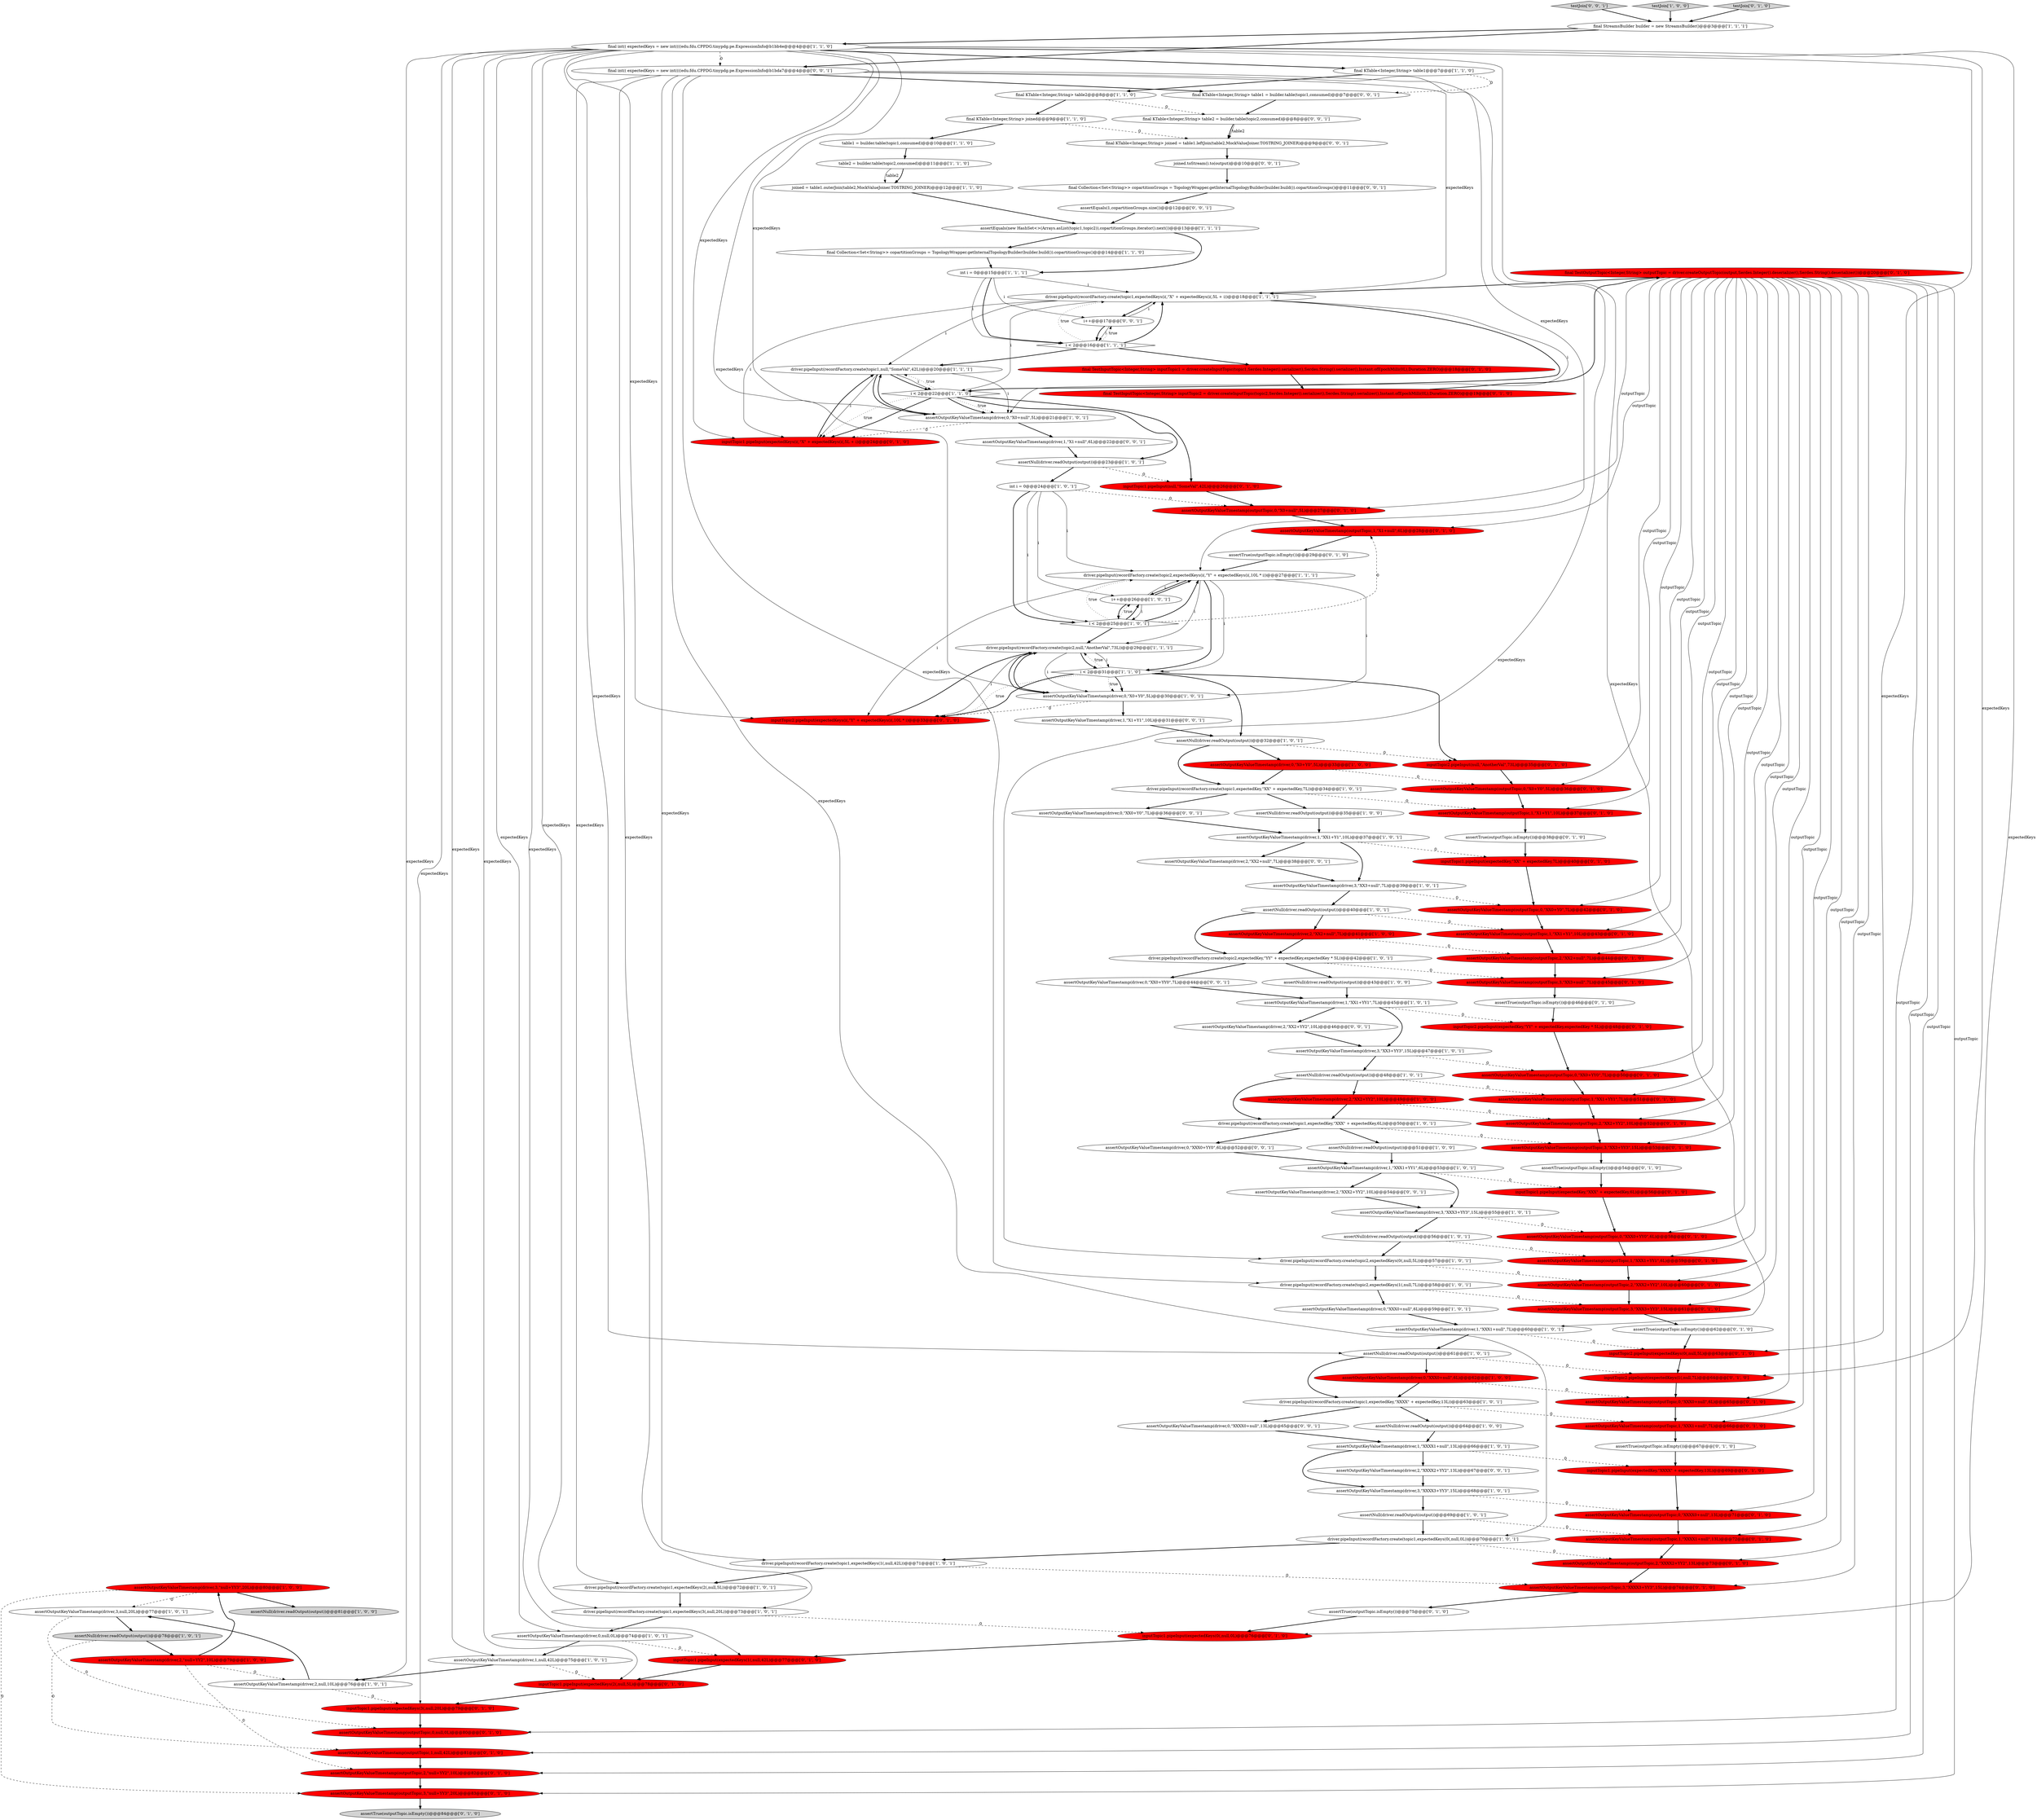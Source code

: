 digraph {
114 [style = filled, label = "assertOutputKeyValueTimestamp(outputTopic,2,\"null+YY2\",10L)@@@82@@@['0', '1', '0']", fillcolor = red, shape = ellipse image = "AAA1AAABBB2BBB"];
26 [style = filled, label = "final StreamsBuilder builder = new StreamsBuilder()@@@3@@@['1', '1', '1']", fillcolor = white, shape = ellipse image = "AAA0AAABBB1BBB"];
128 [style = filled, label = "assertOutputKeyValueTimestamp(driver,1,\"X1+null\",6L)@@@22@@@['0', '0', '1']", fillcolor = white, shape = ellipse image = "AAA0AAABBB3BBB"];
119 [style = filled, label = "joined.toStream().to(output)@@@10@@@['0', '0', '1']", fillcolor = white, shape = ellipse image = "AAA0AAABBB3BBB"];
69 [style = filled, label = "assertTrue(outputTopic.isEmpty())@@@46@@@['0', '1', '0']", fillcolor = white, shape = ellipse image = "AAA0AAABBB2BBB"];
130 [style = filled, label = "testJoin['0', '0', '1']", fillcolor = lightgray, shape = diamond image = "AAA0AAABBB3BBB"];
60 [style = filled, label = "assertOutputKeyValueTimestamp(driver,1,\"XXX1+null\",7L)@@@60@@@['1', '0', '1']", fillcolor = white, shape = ellipse image = "AAA0AAABBB1BBB"];
127 [style = filled, label = "final KTable<Integer,String> table1 = builder.table(topic1,consumed)@@@7@@@['0', '0', '1']", fillcolor = white, shape = ellipse image = "AAA0AAABBB3BBB"];
104 [style = filled, label = "assertOutputKeyValueTimestamp(outputTopic,1,\"X1+Y1\",10L)@@@37@@@['0', '1', '0']", fillcolor = red, shape = ellipse image = "AAA1AAABBB2BBB"];
101 [style = filled, label = "assertOutputKeyValueTimestamp(outputTopic,1,\"XXX1+YY1\",6L)@@@59@@@['0', '1', '0']", fillcolor = red, shape = ellipse image = "AAA1AAABBB2BBB"];
15 [style = filled, label = "i < 2@@@16@@@['1', '1', '1']", fillcolor = white, shape = diamond image = "AAA0AAABBB1BBB"];
91 [style = filled, label = "assertOutputKeyValueTimestamp(outputTopic,0,\"XXX0+YY0\",6L)@@@58@@@['0', '1', '0']", fillcolor = red, shape = ellipse image = "AAA1AAABBB2BBB"];
14 [style = filled, label = "assertOutputKeyValueTimestamp(driver,0,\"XXX0+null\",6L)@@@59@@@['1', '0', '1']", fillcolor = white, shape = ellipse image = "AAA0AAABBB1BBB"];
31 [style = filled, label = "assertOutputKeyValueTimestamp(driver,3,\"XX3+YY3\",15L)@@@47@@@['1', '0', '1']", fillcolor = white, shape = ellipse image = "AAA0AAABBB1BBB"];
51 [style = filled, label = "final KTable<Integer,String> table2@@@8@@@['1', '1', '0']", fillcolor = white, shape = ellipse image = "AAA0AAABBB1BBB"];
109 [style = filled, label = "inputTopic1.pipeInput(expectedKey,\"XXX\" + expectedKey,6L)@@@56@@@['0', '1', '0']", fillcolor = red, shape = ellipse image = "AAA1AAABBB2BBB"];
37 [style = filled, label = "driver.pipeInput(recordFactory.create(topic1,expectedKeys(2(,null,5L))@@@72@@@['1', '0', '1']", fillcolor = white, shape = ellipse image = "AAA0AAABBB1BBB"];
129 [style = filled, label = "assertOutputKeyValueTimestamp(driver,0,\"XX0+YY0\",7L)@@@44@@@['0', '0', '1']", fillcolor = white, shape = ellipse image = "AAA0AAABBB3BBB"];
55 [style = filled, label = "driver.pipeInput(recordFactory.create(topic1,null,\"SomeVal\",42L))@@@20@@@['1', '1', '1']", fillcolor = white, shape = ellipse image = "AAA0AAABBB1BBB"];
94 [style = filled, label = "assertOutputKeyValueTimestamp(outputTopic,1,\"X1+null\",6L)@@@28@@@['0', '1', '0']", fillcolor = red, shape = ellipse image = "AAA1AAABBB2BBB"];
97 [style = filled, label = "assertOutputKeyValueTimestamp(outputTopic,1,null,42L)@@@81@@@['0', '1', '0']", fillcolor = red, shape = ellipse image = "AAA1AAABBB2BBB"];
52 [style = filled, label = "i++@@@26@@@['1', '0', '1']", fillcolor = white, shape = ellipse image = "AAA0AAABBB1BBB"];
136 [style = filled, label = "assertOutputKeyValueTimestamp(driver,0,\"XXXX0+null\",13L)@@@65@@@['0', '0', '1']", fillcolor = white, shape = ellipse image = "AAA0AAABBB3BBB"];
120 [style = filled, label = "assertOutputKeyValueTimestamp(driver,2,\"XXXX2+YY2\",13L)@@@67@@@['0', '0', '1']", fillcolor = white, shape = ellipse image = "AAA0AAABBB3BBB"];
21 [style = filled, label = "assertOutputKeyValueTimestamp(driver,1,\"XX1+YY1\",7L)@@@45@@@['1', '0', '1']", fillcolor = white, shape = ellipse image = "AAA0AAABBB1BBB"];
32 [style = filled, label = "testJoin['1', '0', '0']", fillcolor = lightgray, shape = diamond image = "AAA0AAABBB1BBB"];
11 [style = filled, label = "driver.pipeInput(recordFactory.create(topic2,expectedKeys(1(,null,7L))@@@58@@@['1', '0', '1']", fillcolor = white, shape = ellipse image = "AAA0AAABBB1BBB"];
44 [style = filled, label = "assertOutputKeyValueTimestamp(driver,3,\"XX3+null\",7L)@@@39@@@['1', '0', '1']", fillcolor = white, shape = ellipse image = "AAA0AAABBB1BBB"];
58 [style = filled, label = "assertOutputKeyValueTimestamp(driver,3,\"null+YY3\",20L)@@@80@@@['1', '0', '0']", fillcolor = red, shape = ellipse image = "AAA1AAABBB1BBB"];
20 [style = filled, label = "int i = 0@@@24@@@['1', '0', '1']", fillcolor = white, shape = ellipse image = "AAA0AAABBB1BBB"];
46 [style = filled, label = "assertOutputKeyValueTimestamp(driver,3,\"XXX3+YY3\",15L)@@@55@@@['1', '0', '1']", fillcolor = white, shape = ellipse image = "AAA0AAABBB1BBB"];
111 [style = filled, label = "assertOutputKeyValueTimestamp(outputTopic,2,\"XXX2+YY2\",10L)@@@60@@@['0', '1', '0']", fillcolor = red, shape = ellipse image = "AAA1AAABBB2BBB"];
124 [style = filled, label = "assertOutputKeyValueTimestamp(driver,2,\"XX2+null\",7L)@@@38@@@['0', '0', '1']", fillcolor = white, shape = ellipse image = "AAA0AAABBB3BBB"];
79 [style = filled, label = "inputTopic1.pipeInput(expectedKeys(i(,\"X\" + expectedKeys(i(,5L + i)@@@24@@@['0', '1', '0']", fillcolor = red, shape = ellipse image = "AAA1AAABBB2BBB"];
5 [style = filled, label = "assertOutputKeyValueTimestamp(driver,1,null,42L)@@@75@@@['1', '0', '1']", fillcolor = white, shape = ellipse image = "AAA0AAABBB1BBB"];
110 [style = filled, label = "assertTrue(outputTopic.isEmpty())@@@38@@@['0', '1', '0']", fillcolor = white, shape = ellipse image = "AAA0AAABBB2BBB"];
133 [style = filled, label = "assertOutputKeyValueTimestamp(driver,2,\"XXX2+YY2\",10L)@@@54@@@['0', '0', '1']", fillcolor = white, shape = ellipse image = "AAA0AAABBB3BBB"];
53 [style = filled, label = "assertOutputKeyValueTimestamp(driver,1,\"XXXX1+null\",13L)@@@66@@@['1', '0', '1']", fillcolor = white, shape = ellipse image = "AAA0AAABBB1BBB"];
41 [style = filled, label = "assertNull(driver.readOutput(output))@@@64@@@['1', '0', '0']", fillcolor = white, shape = ellipse image = "AAA0AAABBB1BBB"];
6 [style = filled, label = "i < 2@@@31@@@['1', '1', '0']", fillcolor = white, shape = diamond image = "AAA0AAABBB1BBB"];
63 [style = filled, label = "final KTable<Integer,String> joined@@@9@@@['1', '1', '0']", fillcolor = white, shape = ellipse image = "AAA0AAABBB1BBB"];
137 [style = filled, label = "assertEquals(1,copartitionGroups.size())@@@12@@@['0', '0', '1']", fillcolor = white, shape = ellipse image = "AAA0AAABBB3BBB"];
42 [style = filled, label = "assertOutputKeyValueTimestamp(driver,3,\"XXXX3+YY3\",15L)@@@68@@@['1', '0', '1']", fillcolor = white, shape = ellipse image = "AAA0AAABBB1BBB"];
30 [style = filled, label = "assertOutputKeyValueTimestamp(driver,0,\"X0+Y0\",5L)@@@33@@@['1', '0', '0']", fillcolor = red, shape = ellipse image = "AAA1AAABBB1BBB"];
65 [style = filled, label = "assertOutputKeyValueTimestamp(driver,0,\"X0+null\",5L)@@@21@@@['1', '0', '1']", fillcolor = white, shape = ellipse image = "AAA0AAABBB1BBB"];
98 [style = filled, label = "assertOutputKeyValueTimestamp(outputTopic,3,\"null+YY3\",20L)@@@83@@@['0', '1', '0']", fillcolor = red, shape = ellipse image = "AAA1AAABBB2BBB"];
71 [style = filled, label = "inputTopic1.pipeInput(expectedKey,\"XXXX\" + expectedKey,13L)@@@69@@@['0', '1', '0']", fillcolor = red, shape = ellipse image = "AAA1AAABBB2BBB"];
87 [style = filled, label = "inputTopic2.pipeInput(expectedKey,\"YY\" + expectedKey,expectedKey * 5L)@@@48@@@['0', '1', '0']", fillcolor = red, shape = ellipse image = "AAA1AAABBB2BBB"];
39 [style = filled, label = "assertOutputKeyValueTimestamp(driver,2,null,10L)@@@76@@@['1', '0', '1']", fillcolor = white, shape = ellipse image = "AAA0AAABBB1BBB"];
40 [style = filled, label = "i < 2@@@22@@@['1', '1', '0']", fillcolor = white, shape = diamond image = "AAA0AAABBB1BBB"];
36 [style = filled, label = "driver.pipeInput(recordFactory.create(topic1,expectedKey,\"XXXX\" + expectedKey,13L))@@@63@@@['1', '0', '1']", fillcolor = white, shape = ellipse image = "AAA0AAABBB1BBB"];
103 [style = filled, label = "assertOutputKeyValueTimestamp(outputTopic,0,\"XXXX0+null\",13L)@@@71@@@['0', '1', '0']", fillcolor = red, shape = ellipse image = "AAA1AAABBB2BBB"];
1 [style = filled, label = "assertOutputKeyValueTimestamp(driver,1,\"XXX1+YY1\",6L)@@@53@@@['1', '0', '1']", fillcolor = white, shape = ellipse image = "AAA0AAABBB1BBB"];
47 [style = filled, label = "assertNull(driver.readOutput(output))@@@69@@@['1', '0', '1']", fillcolor = white, shape = ellipse image = "AAA0AAABBB1BBB"];
126 [style = filled, label = "i++@@@17@@@['0', '0', '1']", fillcolor = white, shape = ellipse image = "AAA0AAABBB3BBB"];
12 [style = filled, label = "assertOutputKeyValueTimestamp(driver,0,null,0L)@@@74@@@['1', '0', '1']", fillcolor = white, shape = ellipse image = "AAA0AAABBB1BBB"];
77 [style = filled, label = "assertTrue(outputTopic.isEmpty())@@@67@@@['0', '1', '0']", fillcolor = white, shape = ellipse image = "AAA0AAABBB2BBB"];
45 [style = filled, label = "assertNull(driver.readOutput(output))@@@48@@@['1', '0', '1']", fillcolor = white, shape = ellipse image = "AAA0AAABBB1BBB"];
112 [style = filled, label = "assertOutputKeyValueTimestamp(outputTopic,0,null,0L)@@@80@@@['0', '1', '0']", fillcolor = red, shape = ellipse image = "AAA1AAABBB2BBB"];
7 [style = filled, label = "assertNull(driver.readOutput(output))@@@35@@@['1', '0', '0']", fillcolor = white, shape = ellipse image = "AAA0AAABBB1BBB"];
48 [style = filled, label = "driver.pipeInput(recordFactory.create(topic1,expectedKeys(1(,null,42L))@@@71@@@['1', '0', '1']", fillcolor = white, shape = ellipse image = "AAA0AAABBB1BBB"];
118 [style = filled, label = "inputTopic1.pipeInput(expectedKeys(0(,null,0L)@@@76@@@['0', '1', '0']", fillcolor = red, shape = ellipse image = "AAA1AAABBB2BBB"];
23 [style = filled, label = "final Collection<Set<String>> copartitionGroups = TopologyWrapper.getInternalTopologyBuilder(builder.build()).copartitionGroups()@@@14@@@['1', '1', '0']", fillcolor = white, shape = ellipse image = "AAA0AAABBB1BBB"];
72 [style = filled, label = "final TestInputTopic<Integer,String> inputTopic2 = driver.createInputTopic(topic2,Serdes.Integer().serializer(),Serdes.String().serializer(),Instant.ofEpochMilli(0L),Duration.ZERO)@@@19@@@['0', '1', '0']", fillcolor = red, shape = ellipse image = "AAA1AAABBB2BBB"];
131 [style = filled, label = "assertOutputKeyValueTimestamp(driver,0,\"XX0+Y0\",7L)@@@36@@@['0', '0', '1']", fillcolor = white, shape = ellipse image = "AAA0AAABBB3BBB"];
24 [style = filled, label = "table1 = builder.table(topic1,consumed)@@@10@@@['1', '1', '0']", fillcolor = white, shape = ellipse image = "AAA0AAABBB1BBB"];
70 [style = filled, label = "assertOutputKeyValueTimestamp(outputTopic,3,\"XX3+null\",7L)@@@45@@@['0', '1', '0']", fillcolor = red, shape = ellipse image = "AAA1AAABBB2BBB"];
25 [style = filled, label = "assertOutputKeyValueTimestamp(driver,2,\"XX2+YY2\",10L)@@@49@@@['1', '0', '0']", fillcolor = red, shape = ellipse image = "AAA1AAABBB1BBB"];
92 [style = filled, label = "assertOutputKeyValueTimestamp(outputTopic,3,\"XXX3+YY3\",15L)@@@61@@@['0', '1', '0']", fillcolor = red, shape = ellipse image = "AAA1AAABBB2BBB"];
78 [style = filled, label = "testJoin['0', '1', '0']", fillcolor = lightgray, shape = diamond image = "AAA0AAABBB2BBB"];
93 [style = filled, label = "inputTopic1.pipeInput(expectedKeys(3(,null,20L)@@@79@@@['0', '1', '0']", fillcolor = red, shape = ellipse image = "AAA1AAABBB2BBB"];
18 [style = filled, label = "assertNull(driver.readOutput(output))@@@61@@@['1', '0', '1']", fillcolor = white, shape = ellipse image = "AAA0AAABBB1BBB"];
3 [style = filled, label = "assertNull(driver.readOutput(output))@@@51@@@['1', '0', '0']", fillcolor = white, shape = ellipse image = "AAA0AAABBB1BBB"];
105 [style = filled, label = "assertOutputKeyValueTimestamp(outputTopic,0,\"XXX0+null\",6L)@@@65@@@['0', '1', '0']", fillcolor = red, shape = ellipse image = "AAA1AAABBB2BBB"];
83 [style = filled, label = "assertOutputKeyValueTimestamp(outputTopic,0,\"XX0+Y0\",7L)@@@42@@@['0', '1', '0']", fillcolor = red, shape = ellipse image = "AAA1AAABBB2BBB"];
88 [style = filled, label = "inputTopic1.pipeInput(expectedKeys(2(,null,5L)@@@78@@@['0', '1', '0']", fillcolor = red, shape = ellipse image = "AAA1AAABBB2BBB"];
100 [style = filled, label = "assertOutputKeyValueTimestamp(outputTopic,1,\"XX1+YY1\",7L)@@@51@@@['0', '1', '0']", fillcolor = red, shape = ellipse image = "AAA1AAABBB2BBB"];
135 [style = filled, label = "assertOutputKeyValueTimestamp(driver,1,\"X1+Y1\",10L)@@@31@@@['0', '0', '1']", fillcolor = white, shape = ellipse image = "AAA0AAABBB3BBB"];
113 [style = filled, label = "assertOutputKeyValueTimestamp(outputTopic,0,\"XX0+YY0\",7L)@@@50@@@['0', '1', '0']", fillcolor = red, shape = ellipse image = "AAA1AAABBB2BBB"];
122 [style = filled, label = "final Collection<Set<String>> copartitionGroups = TopologyWrapper.getInternalTopologyBuilder(builder.build()).copartitionGroups()@@@11@@@['0', '0', '1']", fillcolor = white, shape = ellipse image = "AAA0AAABBB3BBB"];
33 [style = filled, label = "driver.pipeInput(recordFactory.create(topic2,expectedKeys(i(,\"Y\" + expectedKeys(i(,10L * i))@@@27@@@['1', '1', '1']", fillcolor = white, shape = ellipse image = "AAA0AAABBB1BBB"];
50 [style = filled, label = "driver.pipeInput(recordFactory.create(topic2,expectedKey,\"YY\" + expectedKey,expectedKey * 5L))@@@42@@@['1', '0', '1']", fillcolor = white, shape = ellipse image = "AAA0AAABBB1BBB"];
74 [style = filled, label = "inputTopic2.pipeInput(expectedKeys(i(,\"Y\" + expectedKeys(i(,10L * i)@@@33@@@['0', '1', '0']", fillcolor = red, shape = ellipse image = "AAA1AAABBB2BBB"];
19 [style = filled, label = "assertEquals(new HashSet<>(Arrays.asList(topic1,topic2)),copartitionGroups.iterator().next())@@@13@@@['1', '1', '1']", fillcolor = white, shape = ellipse image = "AAA0AAABBB1BBB"];
99 [style = filled, label = "assertOutputKeyValueTimestamp(outputTopic,2,\"XXXX2+YY2\",13L)@@@73@@@['0', '1', '0']", fillcolor = red, shape = ellipse image = "AAA1AAABBB2BBB"];
61 [style = filled, label = "assertNull(driver.readOutput(output))@@@78@@@['1', '0', '1']", fillcolor = lightgray, shape = ellipse image = "AAA0AAABBB1BBB"];
29 [style = filled, label = "assertOutputKeyValueTimestamp(driver,0,\"X0+Y0\",5L)@@@30@@@['1', '0', '1']", fillcolor = white, shape = ellipse image = "AAA0AAABBB1BBB"];
106 [style = filled, label = "assertOutputKeyValueTimestamp(outputTopic,3,\"XX3+YY3\",15L)@@@53@@@['0', '1', '0']", fillcolor = red, shape = ellipse image = "AAA1AAABBB2BBB"];
95 [style = filled, label = "assertTrue(outputTopic.isEmpty())@@@62@@@['0', '1', '0']", fillcolor = white, shape = ellipse image = "AAA0AAABBB2BBB"];
13 [style = filled, label = "joined = table1.outerJoin(table2,MockValueJoiner.TOSTRING_JOINER)@@@12@@@['1', '1', '0']", fillcolor = white, shape = ellipse image = "AAA0AAABBB1BBB"];
96 [style = filled, label = "assertTrue(outputTopic.isEmpty())@@@54@@@['0', '1', '0']", fillcolor = white, shape = ellipse image = "AAA0AAABBB2BBB"];
62 [style = filled, label = "i < 2@@@25@@@['1', '0', '1']", fillcolor = white, shape = diamond image = "AAA0AAABBB1BBB"];
82 [style = filled, label = "final TestOutputTopic<Integer,String> outputTopic = driver.createOutputTopic(output,Serdes.Integer().deserializer(),Serdes.String().deserializer())@@@20@@@['0', '1', '0']", fillcolor = red, shape = ellipse image = "AAA1AAABBB2BBB"];
80 [style = filled, label = "assertTrue(outputTopic.isEmpty())@@@84@@@['0', '1', '0']", fillcolor = lightgray, shape = ellipse image = "AAA0AAABBB2BBB"];
38 [style = filled, label = "final KTable<Integer,String> table1@@@7@@@['1', '1', '0']", fillcolor = white, shape = ellipse image = "AAA0AAABBB1BBB"];
49 [style = filled, label = "driver.pipeInput(recordFactory.create(topic1,expectedKey,\"XXX\" + expectedKey,6L))@@@50@@@['1', '0', '1']", fillcolor = white, shape = ellipse image = "AAA0AAABBB1BBB"];
123 [style = filled, label = "final int(( expectedKeys = new int((((edu.fdu.CPPDG.tinypdg.pe.ExpressionInfo@b1bda7@@@4@@@['0', '0', '1']", fillcolor = white, shape = ellipse image = "AAA0AAABBB3BBB"];
115 [style = filled, label = "inputTopic2.pipeInput(null,\"AnotherVal\",73L)@@@35@@@['0', '1', '0']", fillcolor = red, shape = ellipse image = "AAA1AAABBB2BBB"];
22 [style = filled, label = "assertNull(driver.readOutput(output))@@@81@@@['1', '0', '0']", fillcolor = lightgray, shape = ellipse image = "AAA0AAABBB1BBB"];
43 [style = filled, label = "assertOutputKeyValueTimestamp(driver,0,\"XXX0+null\",6L)@@@62@@@['1', '0', '0']", fillcolor = red, shape = ellipse image = "AAA1AAABBB1BBB"];
16 [style = filled, label = "assertNull(driver.readOutput(output))@@@56@@@['1', '0', '1']", fillcolor = white, shape = ellipse image = "AAA0AAABBB1BBB"];
57 [style = filled, label = "driver.pipeInput(recordFactory.create(topic1,expectedKeys(3(,null,20L))@@@73@@@['1', '0', '1']", fillcolor = white, shape = ellipse image = "AAA0AAABBB1BBB"];
9 [style = filled, label = "assertNull(driver.readOutput(output))@@@23@@@['1', '0', '1']", fillcolor = white, shape = ellipse image = "AAA0AAABBB1BBB"];
66 [style = filled, label = "driver.pipeInput(recordFactory.create(topic2,expectedKeys(0(,null,5L))@@@57@@@['1', '0', '1']", fillcolor = white, shape = ellipse image = "AAA0AAABBB1BBB"];
108 [style = filled, label = "assertTrue(outputTopic.isEmpty())@@@29@@@['0', '1', '0']", fillcolor = white, shape = ellipse image = "AAA0AAABBB2BBB"];
132 [style = filled, label = "assertOutputKeyValueTimestamp(driver,0,\"XXX0+YY0\",6L)@@@52@@@['0', '0', '1']", fillcolor = white, shape = ellipse image = "AAA0AAABBB3BBB"];
64 [style = filled, label = "assertOutputKeyValueTimestamp(driver,2,\"XX2+null\",7L)@@@41@@@['1', '0', '0']", fillcolor = red, shape = ellipse image = "AAA1AAABBB1BBB"];
35 [style = filled, label = "final int(( expectedKeys = new int((((edu.fdu.CPPDG.tinypdg.pe.ExpressionInfo@b1bb4e@@@4@@@['1', '1', '0']", fillcolor = white, shape = ellipse image = "AAA0AAABBB1BBB"];
2 [style = filled, label = "assertNull(driver.readOutput(output))@@@40@@@['1', '0', '1']", fillcolor = white, shape = ellipse image = "AAA0AAABBB1BBB"];
67 [style = filled, label = "assertOutputKeyValueTimestamp(outputTopic,0,\"X0+null\",5L)@@@27@@@['0', '1', '0']", fillcolor = red, shape = ellipse image = "AAA1AAABBB2BBB"];
117 [style = filled, label = "inputTopic2.pipeInput(expectedKeys(1(,null,7L)@@@64@@@['0', '1', '0']", fillcolor = red, shape = ellipse image = "AAA1AAABBB2BBB"];
28 [style = filled, label = "assertNull(driver.readOutput(output))@@@43@@@['1', '0', '0']", fillcolor = white, shape = ellipse image = "AAA0AAABBB1BBB"];
85 [style = filled, label = "inputTopic1.pipeInput(expectedKey,\"XX\" + expectedKey,7L)@@@40@@@['0', '1', '0']", fillcolor = red, shape = ellipse image = "AAA1AAABBB2BBB"];
116 [style = filled, label = "assertOutputKeyValueTimestamp(outputTopic,0,\"X0+Y0\",5L)@@@36@@@['0', '1', '0']", fillcolor = red, shape = ellipse image = "AAA1AAABBB2BBB"];
27 [style = filled, label = "assertOutputKeyValueTimestamp(driver,2,\"null+YY2\",10L)@@@79@@@['1', '0', '0']", fillcolor = red, shape = ellipse image = "AAA1AAABBB1BBB"];
68 [style = filled, label = "final TestInputTopic<Integer,String> inputTopic1 = driver.createInputTopic(topic1,Serdes.Integer().serializer(),Serdes.String().serializer(),Instant.ofEpochMilli(0L),Duration.ZERO)@@@18@@@['0', '1', '0']", fillcolor = red, shape = ellipse image = "AAA1AAABBB2BBB"];
4 [style = filled, label = "table2 = builder.table(topic2,consumed)@@@11@@@['1', '1', '0']", fillcolor = white, shape = ellipse image = "AAA0AAABBB1BBB"];
76 [style = filled, label = "assertTrue(outputTopic.isEmpty())@@@75@@@['0', '1', '0']", fillcolor = white, shape = ellipse image = "AAA0AAABBB2BBB"];
121 [style = filled, label = "final KTable<Integer,String> joined = table1.leftJoin(table2,MockValueJoiner.TOSTRING_JOINER)@@@9@@@['0', '0', '1']", fillcolor = white, shape = ellipse image = "AAA0AAABBB3BBB"];
75 [style = filled, label = "assertOutputKeyValueTimestamp(outputTopic,3,\"XXXX3+YY3\",15L)@@@74@@@['0', '1', '0']", fillcolor = red, shape = ellipse image = "AAA1AAABBB2BBB"];
8 [style = filled, label = "int i = 0@@@15@@@['1', '1', '1']", fillcolor = white, shape = ellipse image = "AAA0AAABBB1BBB"];
86 [style = filled, label = "assertOutputKeyValueTimestamp(outputTopic,1,\"XXX1+null\",7L)@@@66@@@['0', '1', '0']", fillcolor = red, shape = ellipse image = "AAA1AAABBB2BBB"];
89 [style = filled, label = "inputTopic1.pipeInput(expectedKeys(1(,null,42L)@@@77@@@['0', '1', '0']", fillcolor = red, shape = ellipse image = "AAA1AAABBB2BBB"];
81 [style = filled, label = "assertOutputKeyValueTimestamp(outputTopic,1,\"XXXX1+null\",13L)@@@72@@@['0', '1', '0']", fillcolor = red, shape = ellipse image = "AAA1AAABBB2BBB"];
59 [style = filled, label = "assertOutputKeyValueTimestamp(driver,1,\"XX1+Y1\",10L)@@@37@@@['1', '0', '1']", fillcolor = white, shape = ellipse image = "AAA0AAABBB1BBB"];
107 [style = filled, label = "inputTopic1.pipeInput(null,\"SomeVal\",42L)@@@26@@@['0', '1', '0']", fillcolor = red, shape = ellipse image = "AAA1AAABBB2BBB"];
134 [style = filled, label = "final KTable<Integer,String> table2 = builder.table(topic2,consumed)@@@8@@@['0', '0', '1']", fillcolor = white, shape = ellipse image = "AAA0AAABBB3BBB"];
56 [style = filled, label = "driver.pipeInput(recordFactory.create(topic2,null,\"AnotherVal\",73L))@@@29@@@['1', '1', '1']", fillcolor = white, shape = ellipse image = "AAA0AAABBB1BBB"];
84 [style = filled, label = "assertOutputKeyValueTimestamp(outputTopic,2,\"XX2+YY2\",10L)@@@52@@@['0', '1', '0']", fillcolor = red, shape = ellipse image = "AAA1AAABBB2BBB"];
17 [style = filled, label = "assertOutputKeyValueTimestamp(driver,3,null,20L)@@@77@@@['1', '0', '1']", fillcolor = white, shape = ellipse image = "AAA0AAABBB1BBB"];
34 [style = filled, label = "assertNull(driver.readOutput(output))@@@32@@@['1', '0', '1']", fillcolor = white, shape = ellipse image = "AAA0AAABBB1BBB"];
73 [style = filled, label = "assertOutputKeyValueTimestamp(outputTopic,1,\"XX1+Y1\",10L)@@@43@@@['0', '1', '0']", fillcolor = red, shape = ellipse image = "AAA1AAABBB2BBB"];
102 [style = filled, label = "assertOutputKeyValueTimestamp(outputTopic,2,\"XX2+null\",7L)@@@44@@@['0', '1', '0']", fillcolor = red, shape = ellipse image = "AAA1AAABBB2BBB"];
10 [style = filled, label = "driver.pipeInput(recordFactory.create(topic1,expectedKey,\"XX\" + expectedKey,7L))@@@34@@@['1', '0', '1']", fillcolor = white, shape = ellipse image = "AAA0AAABBB1BBB"];
54 [style = filled, label = "driver.pipeInput(recordFactory.create(topic1,expectedKeys(i(,\"X\" + expectedKeys(i(,5L + i))@@@18@@@['1', '1', '1']", fillcolor = white, shape = ellipse image = "AAA0AAABBB1BBB"];
0 [style = filled, label = "driver.pipeInput(recordFactory.create(topic1,expectedKeys(0(,null,0L))@@@70@@@['1', '0', '1']", fillcolor = white, shape = ellipse image = "AAA0AAABBB1BBB"];
125 [style = filled, label = "assertOutputKeyValueTimestamp(driver,2,\"XX2+YY2\",10L)@@@46@@@['0', '0', '1']", fillcolor = white, shape = ellipse image = "AAA0AAABBB3BBB"];
90 [style = filled, label = "inputTopic2.pipeInput(expectedKeys(0(,null,5L)@@@63@@@['0', '1', '0']", fillcolor = red, shape = ellipse image = "AAA1AAABBB2BBB"];
62->52 [style = dotted, label="true"];
25->49 [style = bold, label=""];
116->104 [style = bold, label=""];
15->55 [style = bold, label=""];
56->29 [style = bold, label=""];
60->90 [style = dashed, label="0"];
100->84 [style = bold, label=""];
70->69 [style = bold, label=""];
12->5 [style = bold, label=""];
82->98 [style = solid, label="outputTopic"];
11->14 [style = bold, label=""];
102->70 [style = bold, label=""];
8->15 [style = solid, label="i"];
49->106 [style = dashed, label="0"];
38->51 [style = bold, label=""];
128->9 [style = bold, label=""];
82->99 [style = solid, label="outputTopic"];
50->70 [style = dashed, label="0"];
15->54 [style = bold, label=""];
51->134 [style = dashed, label="0"];
55->40 [style = bold, label=""];
82->114 [style = solid, label="outputTopic"];
56->74 [style = solid, label="i"];
27->58 [style = bold, label=""];
62->94 [style = dashed, label="0"];
16->66 [style = bold, label=""];
105->86 [style = bold, label=""];
29->56 [style = bold, label=""];
123->127 [style = bold, label=""];
65->128 [style = bold, label=""];
1->133 [style = bold, label=""];
72->82 [style = bold, label=""];
123->0 [style = solid, label="expectedKeys"];
9->107 [style = dashed, label="0"];
66->111 [style = dashed, label="0"];
61->97 [style = dashed, label="0"];
6->29 [style = bold, label=""];
43->105 [style = dashed, label="0"];
1->46 [style = bold, label=""];
82->67 [style = solid, label="outputTopic"];
35->29 [style = solid, label="expectedKeys"];
15->126 [style = dotted, label="true"];
5->88 [style = dashed, label="0"];
58->98 [style = dashed, label="0"];
137->19 [style = bold, label=""];
30->116 [style = dashed, label="0"];
28->21 [style = bold, label=""];
21->31 [style = bold, label=""];
45->25 [style = bold, label=""];
123->48 [style = solid, label="expectedKeys"];
40->79 [style = dotted, label="true"];
82->86 [style = solid, label="outputTopic"];
54->40 [style = solid, label="i"];
35->65 [style = solid, label="expectedKeys"];
56->29 [style = solid, label="i"];
26->35 [style = bold, label=""];
82->101 [style = solid, label="outputTopic"];
20->62 [style = bold, label=""];
82->84 [style = solid, label="outputTopic"];
40->55 [style = dotted, label="true"];
35->38 [style = bold, label=""];
123->57 [style = solid, label="expectedKeys"];
55->65 [style = solid, label="i"];
35->57 [style = solid, label="expectedKeys"];
108->33 [style = bold, label=""];
98->80 [style = bold, label=""];
58->22 [style = bold, label=""];
47->0 [style = bold, label=""];
54->65 [style = solid, label="i"];
33->56 [style = solid, label="i"];
52->33 [style = solid, label="i"];
40->65 [style = dotted, label="true"];
35->18 [style = solid, label="expectedKeys"];
6->115 [style = bold, label=""];
83->73 [style = bold, label=""];
35->5 [style = solid, label="expectedKeys"];
82->73 [style = solid, label="outputTopic"];
62->56 [style = bold, label=""];
76->118 [style = bold, label=""];
82->113 [style = solid, label="outputTopic"];
44->2 [style = bold, label=""];
58->17 [style = dashed, label="0"];
48->37 [style = bold, label=""];
57->118 [style = dashed, label="0"];
82->105 [style = solid, label="outputTopic"];
69->87 [style = bold, label=""];
36->41 [style = bold, label=""];
68->72 [style = bold, label=""];
127->134 [style = bold, label=""];
5->39 [style = bold, label=""];
132->1 [style = bold, label=""];
82->116 [style = solid, label="outputTopic"];
63->121 [style = dashed, label="0"];
121->119 [style = bold, label=""];
52->62 [style = solid, label="i"];
82->104 [style = solid, label="outputTopic"];
94->108 [style = bold, label=""];
82->97 [style = solid, label="outputTopic"];
123->11 [style = solid, label="expectedKeys"];
86->77 [style = bold, label=""];
14->60 [style = bold, label=""];
122->137 [style = bold, label=""];
23->8 [style = bold, label=""];
35->118 [style = solid, label="expectedKeys"];
10->7 [style = bold, label=""];
32->26 [style = bold, label=""];
117->105 [style = bold, label=""];
71->103 [style = bold, label=""];
50->28 [style = bold, label=""];
82->92 [style = solid, label="outputTopic"];
20->33 [style = solid, label="i"];
112->97 [style = bold, label=""];
91->101 [style = bold, label=""];
82->70 [style = solid, label="outputTopic"];
41->53 [style = bold, label=""];
123->37 [style = solid, label="expectedKeys"];
35->39 [style = solid, label="expectedKeys"];
134->121 [style = solid, label="table2"];
113->100 [style = bold, label=""];
88->93 [style = bold, label=""];
55->65 [style = bold, label=""];
10->104 [style = dashed, label="0"];
40->79 [style = bold, label=""];
87->113 [style = bold, label=""];
57->12 [style = bold, label=""];
54->126 [style = bold, label=""];
118->89 [style = bold, label=""];
65->79 [style = dashed, label="0"];
82->81 [style = solid, label="outputTopic"];
6->29 [style = dotted, label="true"];
21->87 [style = dashed, label="0"];
77->71 [style = bold, label=""];
30->10 [style = bold, label=""];
0->48 [style = bold, label=""];
38->127 [style = dashed, label="0"];
49->3 [style = bold, label=""];
61->27 [style = bold, label=""];
35->123 [style = dashed, label="0"];
47->81 [style = dashed, label="0"];
29->135 [style = bold, label=""];
103->81 [style = bold, label=""];
65->55 [style = bold, label=""];
78->26 [style = bold, label=""];
52->62 [style = bold, label=""];
62->33 [style = bold, label=""];
59->44 [style = bold, label=""];
55->79 [style = solid, label="i"];
35->12 [style = solid, label="expectedKeys"];
40->65 [style = bold, label=""];
51->63 [style = bold, label=""];
90->117 [style = bold, label=""];
66->11 [style = bold, label=""];
125->31 [style = bold, label=""];
40->107 [style = bold, label=""];
110->85 [style = bold, label=""];
131->59 [style = bold, label=""];
123->33 [style = solid, label="expectedKeys"];
56->6 [style = bold, label=""];
54->40 [style = bold, label=""];
82->54 [style = bold, label=""];
79->55 [style = bold, label=""];
46->16 [style = bold, label=""];
33->52 [style = bold, label=""];
8->15 [style = bold, label=""];
25->84 [style = dashed, label="0"];
6->34 [style = bold, label=""];
3->1 [style = bold, label=""];
67->94 [style = bold, label=""];
81->99 [style = bold, label=""];
15->54 [style = dotted, label="true"];
101->111 [style = bold, label=""];
52->33 [style = bold, label=""];
92->95 [style = bold, label=""];
4->13 [style = bold, label=""];
59->124 [style = bold, label=""];
43->36 [style = bold, label=""];
53->42 [style = bold, label=""];
82->103 [style = solid, label="outputTopic"];
123->54 [style = solid, label="expectedKeys"];
2->64 [style = bold, label=""];
42->47 [style = bold, label=""];
133->46 [style = bold, label=""];
35->89 [style = solid, label="expectedKeys"];
95->90 [style = bold, label=""];
9->20 [style = bold, label=""];
40->9 [style = bold, label=""];
123->66 [style = solid, label="expectedKeys"];
62->33 [style = dotted, label="true"];
16->101 [style = dashed, label="0"];
84->106 [style = bold, label=""];
4->13 [style = solid, label="table2"];
34->115 [style = dashed, label="0"];
63->24 [style = bold, label=""];
15->68 [style = bold, label=""];
10->131 [style = bold, label=""];
111->92 [style = bold, label=""];
54->55 [style = solid, label="i"];
82->100 [style = solid, label="outputTopic"];
134->121 [style = bold, label=""];
82->111 [style = solid, label="outputTopic"];
96->109 [style = bold, label=""];
42->103 [style = dashed, label="0"];
0->99 [style = dashed, label="0"];
13->19 [style = bold, label=""];
60->18 [style = bold, label=""];
35->60 [style = solid, label="expectedKeys"];
129->21 [style = bold, label=""];
17->112 [style = dashed, label="0"];
27->39 [style = dashed, label="0"];
39->17 [style = bold, label=""];
20->62 [style = solid, label="i"];
107->67 [style = bold, label=""];
124->44 [style = bold, label=""];
7->59 [style = bold, label=""];
82->102 [style = solid, label="outputTopic"];
64->102 [style = dashed, label="0"];
75->76 [style = bold, label=""];
106->96 [style = bold, label=""];
6->74 [style = dotted, label="true"];
44->83 [style = dashed, label="0"];
85->83 [style = bold, label=""];
93->112 [style = bold, label=""];
130->26 [style = bold, label=""];
35->79 [style = solid, label="expectedKeys"];
82->83 [style = solid, label="outputTopic"];
6->56 [style = dotted, label="true"];
37->57 [style = bold, label=""];
49->132 [style = bold, label=""];
135->34 [style = bold, label=""];
26->123 [style = bold, label=""];
6->74 [style = bold, label=""];
56->6 [style = solid, label="i"];
17->61 [style = bold, label=""];
27->114 [style = dashed, label="0"];
33->6 [style = solid, label="i"];
114->98 [style = bold, label=""];
55->40 [style = solid, label="i"];
18->117 [style = dashed, label="0"];
115->116 [style = bold, label=""];
35->117 [style = solid, label="expectedKeys"];
62->52 [style = bold, label=""];
45->49 [style = bold, label=""];
33->6 [style = bold, label=""];
82->91 [style = solid, label="outputTopic"];
53->71 [style = dashed, label="0"];
50->129 [style = bold, label=""];
20->52 [style = solid, label="i"];
18->36 [style = bold, label=""];
35->74 [style = solid, label="expectedKeys"];
35->90 [style = solid, label="expectedKeys"];
46->91 [style = dashed, label="0"];
2->73 [style = dashed, label="0"];
99->75 [style = bold, label=""];
34->10 [style = bold, label=""];
2->50 [style = bold, label=""];
34->30 [style = bold, label=""];
31->113 [style = dashed, label="0"];
19->8 [style = bold, label=""];
82->75 [style = solid, label="outputTopic"];
11->92 [style = dashed, label="0"];
8->126 [style = solid, label="i"];
21->125 [style = bold, label=""];
59->85 [style = dashed, label="0"];
119->122 [style = bold, label=""];
24->4 [style = bold, label=""];
53->120 [style = bold, label=""];
18->43 [style = bold, label=""];
126->54 [style = solid, label="i"];
73->102 [style = bold, label=""];
12->89 [style = dashed, label="0"];
39->93 [style = dashed, label="0"];
109->91 [style = bold, label=""];
1->109 [style = dashed, label="0"];
19->23 [style = bold, label=""];
33->29 [style = solid, label="i"];
8->54 [style = solid, label="i"];
33->74 [style = solid, label="i"];
45->100 [style = dashed, label="0"];
29->74 [style = dashed, label="0"];
48->75 [style = dashed, label="0"];
136->53 [style = bold, label=""];
104->110 [style = bold, label=""];
64->50 [style = bold, label=""];
120->42 [style = bold, label=""];
126->15 [style = bold, label=""];
35->93 [style = solid, label="expectedKeys"];
89->88 [style = bold, label=""];
82->94 [style = solid, label="outputTopic"];
82->112 [style = solid, label="outputTopic"];
54->79 [style = solid, label="i"];
126->15 [style = solid, label="i"];
35->88 [style = solid, label="expectedKeys"];
82->106 [style = solid, label="outputTopic"];
31->45 [style = bold, label=""];
97->114 [style = bold, label=""];
20->67 [style = dashed, label="0"];
74->56 [style = bold, label=""];
36->136 [style = bold, label=""];
36->86 [style = dashed, label="0"];
}
